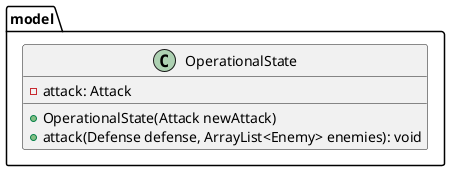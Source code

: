 @startuml
'https://plantuml.com/class-diagram
package model {
    class OperationalState {
        - attack: Attack
        + OperationalState(Attack newAttack)
        + attack(Defense defense, ArrayList<Enemy> enemies): void
    }
}

@enduml